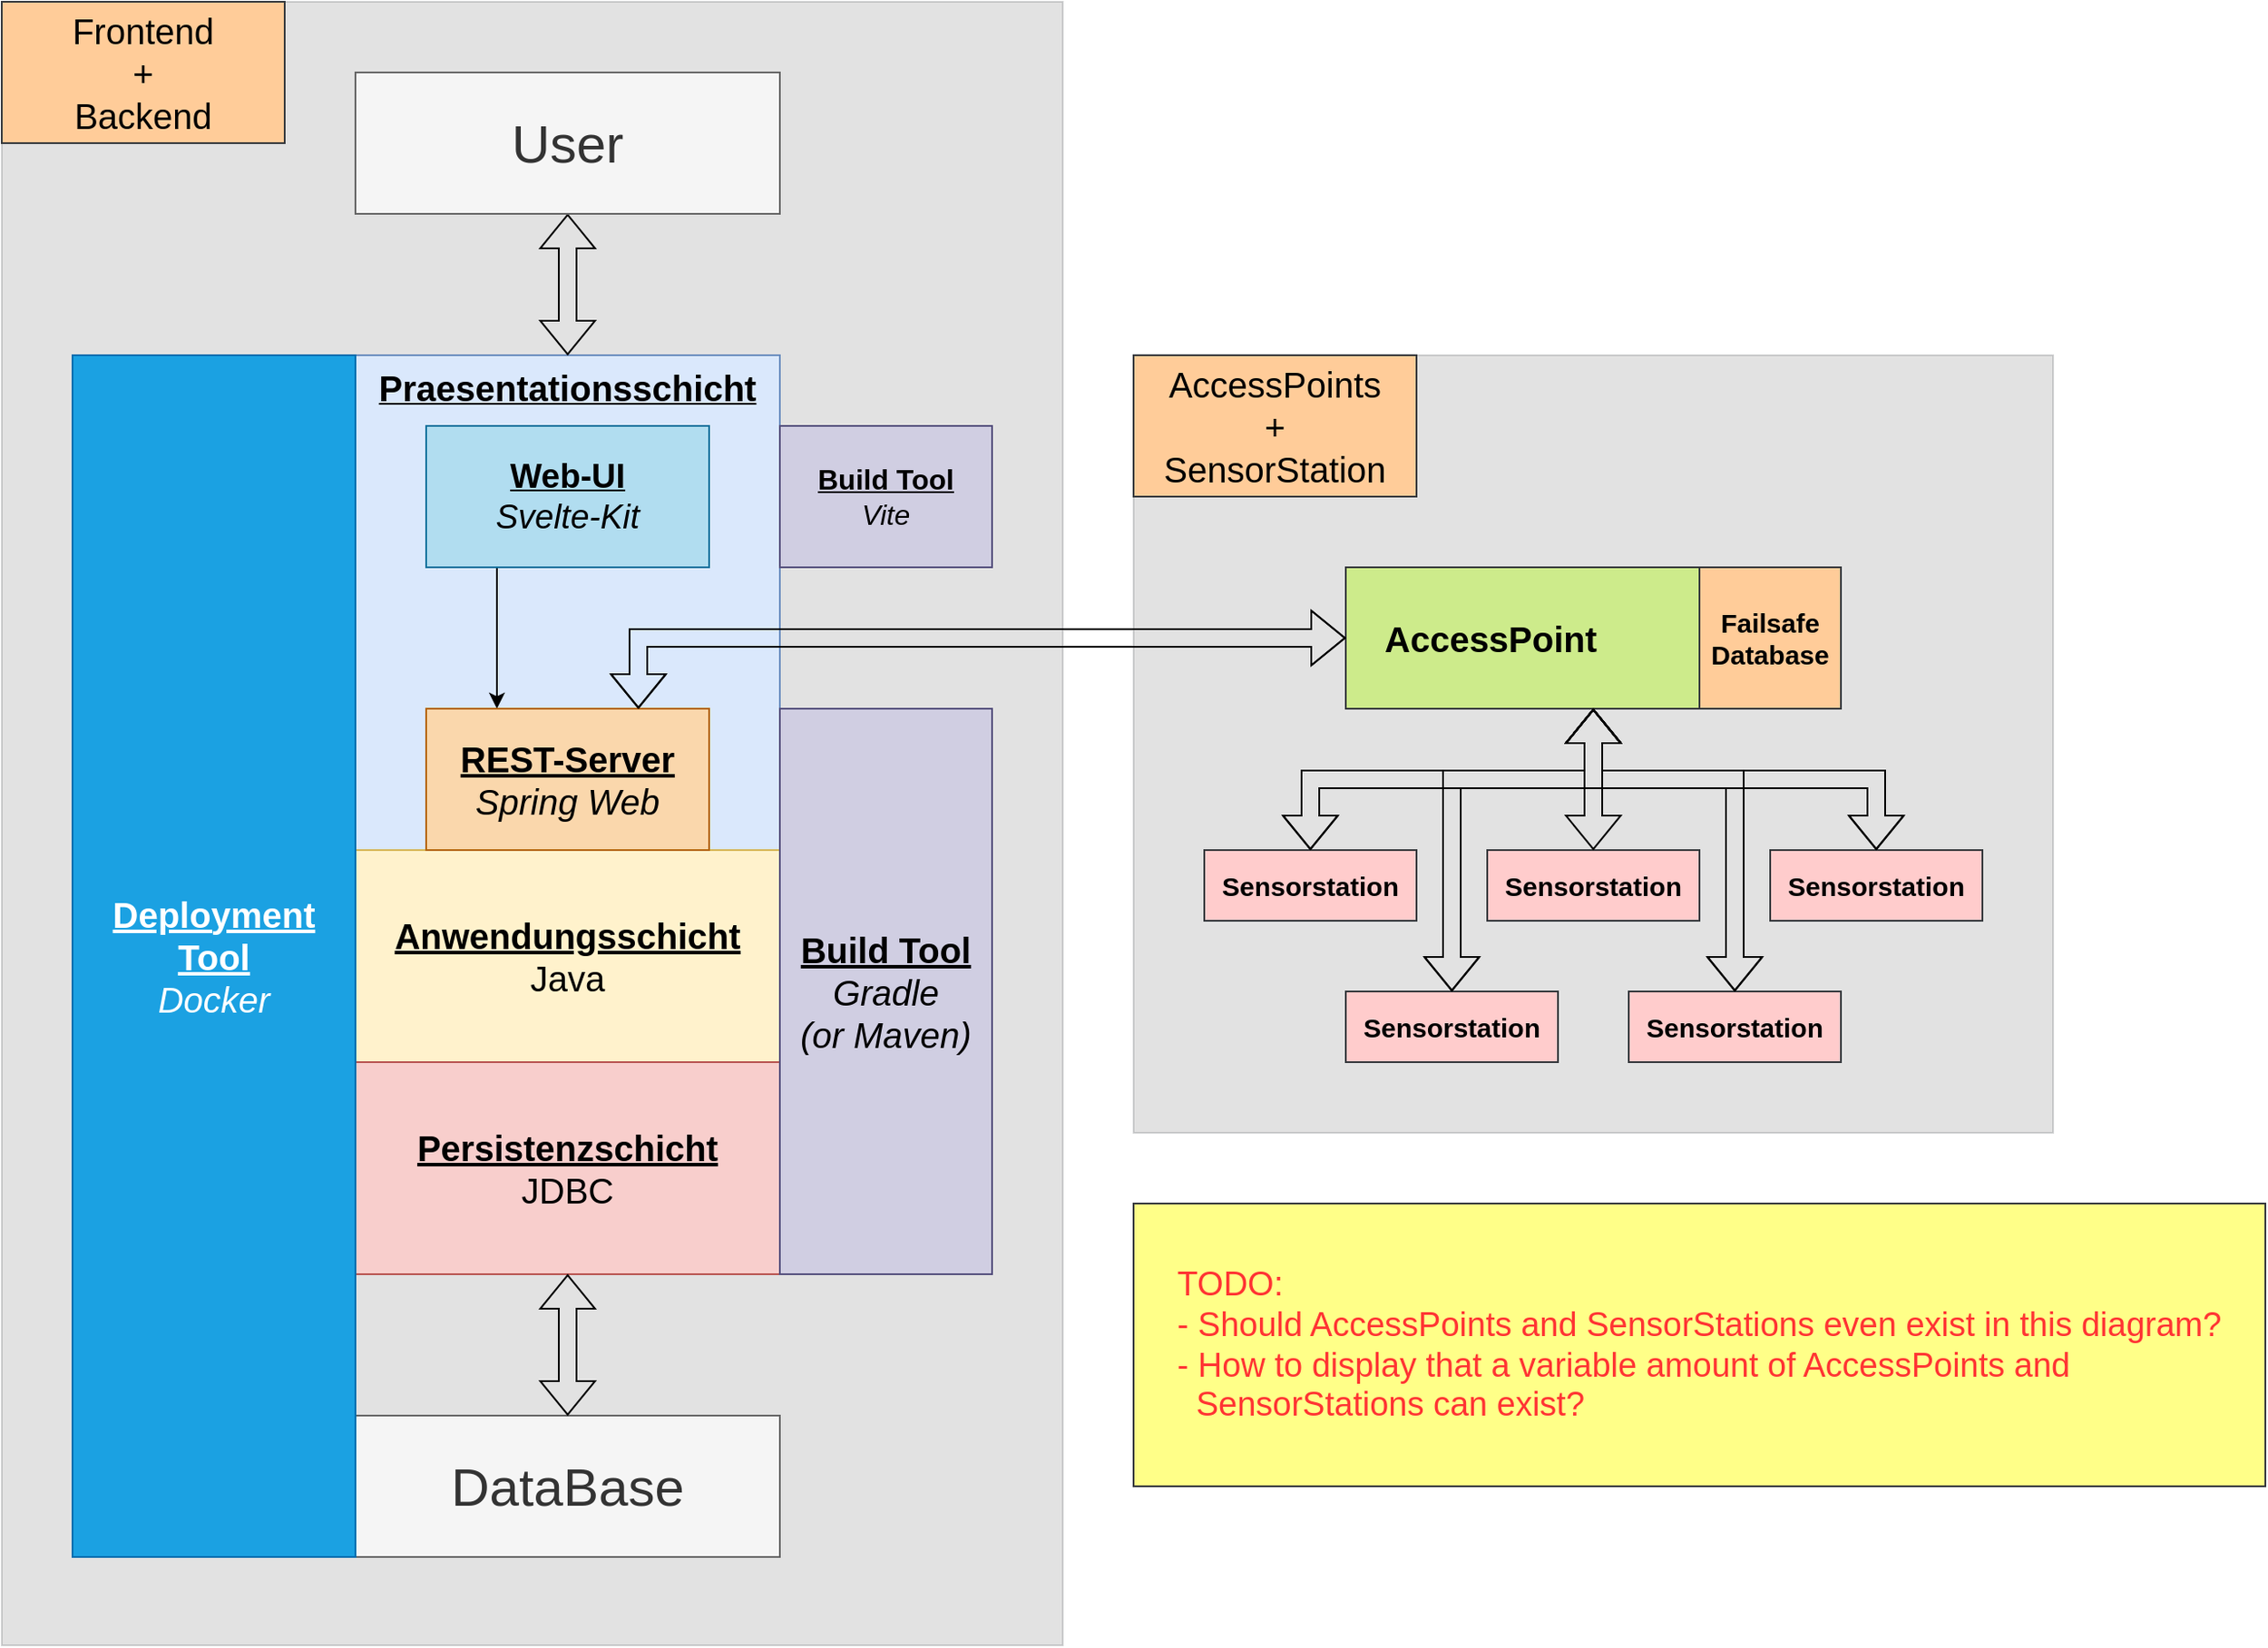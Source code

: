 <mxfile version="21.0.2" type="device"><diagram id="aYvVTPPIBEhbgz0ENbe5" name="Page-1"><mxGraphModel dx="1687" dy="900" grid="1" gridSize="10" guides="1" tooltips="1" connect="1" arrows="1" fold="1" page="1" pageScale="1" pageWidth="827" pageHeight="1169" math="0" shadow="0"><root><mxCell id="0"/><mxCell id="1" parent="0"/><mxCell id="6tqrGLS2qLY5dr4OArqo-20" value="" style="rounded=0;whiteSpace=wrap;html=1;fillColor=#6E6E6E;movable=0;resizable=0;rotatable=0;deletable=0;editable=0;locked=1;connectable=0;strokeColor=#36393d;opacity=20;" vertex="1" parent="1"><mxGeometry x="680" y="240" width="520" height="440" as="geometry"/></mxCell><mxCell id="6tqrGLS2qLY5dr4OArqo-3" value="" style="rounded=0;whiteSpace=wrap;html=1;fillColor=#6E6E6E;movable=0;resizable=0;rotatable=0;deletable=0;editable=0;locked=1;connectable=0;strokeColor=#36393d;opacity=20;" vertex="1" parent="1"><mxGeometry x="40" y="40" width="600" height="930" as="geometry"/></mxCell><mxCell id="dcsKU4jN1webzBw2flfZ-1" value="&lt;b&gt;&lt;u&gt;&lt;font style=&quot;font-size: 20px;&quot;&gt;Praesentationsschicht&lt;/font&gt;&lt;/u&gt;&lt;/b&gt;" style="rounded=0;whiteSpace=wrap;html=1;fillColor=#dae8fc;strokeColor=#6c8ebf;verticalAlign=top;movable=0;resizable=0;rotatable=0;deletable=0;editable=0;locked=1;connectable=0;" parent="1" vertex="1"><mxGeometry x="240" y="240" width="240" height="280" as="geometry"/></mxCell><mxCell id="dcsKU4jN1webzBw2flfZ-2" value="&lt;font style=&quot;font-size: 20px;&quot;&gt;&lt;b&gt;&lt;u&gt;Anwendungsschicht&lt;/u&gt;&lt;/b&gt;&lt;br&gt;Java&lt;/font&gt;" style="rounded=0;whiteSpace=wrap;html=1;fillColor=#fff2cc;strokeColor=#d6b656;movable=0;resizable=0;rotatable=0;deletable=0;editable=0;locked=1;connectable=0;" parent="1" vertex="1"><mxGeometry x="240" y="520" width="240" height="120" as="geometry"/></mxCell><mxCell id="dcsKU4jN1webzBw2flfZ-3" value="&lt;font style=&quot;font-size: 20px;&quot;&gt;&lt;b&gt;&lt;u&gt;Persistenzschicht&lt;/u&gt;&lt;/b&gt;&lt;br&gt;JDBC&lt;/font&gt;" style="rounded=0;whiteSpace=wrap;html=1;fillColor=#f8cecc;strokeColor=#b85450;movable=0;resizable=0;rotatable=0;deletable=0;editable=0;locked=1;connectable=0;" parent="1" vertex="1"><mxGeometry x="240" y="640" width="240" height="120" as="geometry"/></mxCell><mxCell id="iramuleV5LA8ADWcDIde-3" style="edgeStyle=orthogonalEdgeStyle;rounded=0;orthogonalLoop=1;jettySize=auto;html=1;entryX=0.25;entryY=0;entryDx=0;entryDy=0;movable=0;resizable=0;rotatable=0;deletable=0;editable=0;locked=1;connectable=0;exitX=0.25;exitY=1;exitDx=0;exitDy=0;" parent="1" source="AWPs1Cw4IwhHMQNMjW0Z-1" edge="1" target="iramuleV5LA8ADWcDIde-8"><mxGeometry relative="1" as="geometry"><mxPoint x="360" y="400.0" as="targetPoint"/><Array as="points"/></mxGeometry></mxCell><mxCell id="AWPs1Cw4IwhHMQNMjW0Z-1" value="&lt;font style=&quot;font-size: 19px;&quot;&gt;&lt;b&gt;&lt;u&gt;Web-UI&lt;/u&gt;&lt;/b&gt;&lt;br&gt;&lt;i&gt;Svelte-Kit&lt;/i&gt;&lt;/font&gt;" style="rounded=0;whiteSpace=wrap;html=1;labelBackgroundColor=none;fontSize=11;fillColor=#b1ddf0;strokeColor=#10739e;movable=0;resizable=0;rotatable=0;deletable=0;editable=0;locked=1;connectable=0;" parent="1" vertex="1"><mxGeometry x="280" y="280" width="160" height="80" as="geometry"/></mxCell><mxCell id="AWPs1Cw4IwhHMQNMjW0Z-2" value="&lt;font style=&quot;font-size: 20px;&quot;&gt;&lt;b&gt;&lt;u&gt;Build Tool&lt;/u&gt;&lt;/b&gt;&lt;br&gt;&lt;i&gt;Gradle&lt;br&gt;(or Maven)&lt;br&gt;&lt;/i&gt;&lt;/font&gt;" style="rounded=0;whiteSpace=wrap;html=1;labelBackgroundColor=none;fillColor=#d0cee2;strokeColor=#56517e;movable=0;resizable=0;rotatable=0;deletable=0;editable=0;locked=1;connectable=0;" parent="1" vertex="1"><mxGeometry x="480" y="440" width="120" height="320" as="geometry"/></mxCell><mxCell id="iramuleV5LA8ADWcDIde-8" value="&lt;b&gt;&lt;u&gt;REST-Server&lt;/u&gt;&lt;/b&gt;&lt;br&gt;&lt;i&gt;Spring Web&lt;/i&gt;" style="rounded=0;whiteSpace=wrap;html=1;fontSize=20;fillColor=#fad7ac;strokeColor=#b46504;movable=0;resizable=0;rotatable=0;deletable=0;editable=0;locked=1;connectable=0;" parent="1" vertex="1"><mxGeometry x="280" y="440" width="160" height="80" as="geometry"/></mxCell><mxCell id="61dseHiu8m7e6Xkxv_re-1" value="" style="shape=flexArrow;endArrow=classic;startArrow=classic;html=1;rounded=0;entryX=0.5;entryY=1;entryDx=0;entryDy=0;movable=0;resizable=0;rotatable=0;deletable=0;editable=0;locked=1;connectable=0;" parent="1" source="dcsKU4jN1webzBw2flfZ-1" edge="1" target="61dseHiu8m7e6Xkxv_re-2"><mxGeometry width="100" height="100" relative="1" as="geometry"><mxPoint x="560" y="440" as="sourcePoint"/><mxPoint x="360" y="160" as="targetPoint"/></mxGeometry></mxCell><mxCell id="61dseHiu8m7e6Xkxv_re-2" value="&lt;font style=&quot;font-size: 30px;&quot;&gt;User&lt;/font&gt;" style="rounded=0;whiteSpace=wrap;html=1;fillColor=#f5f5f5;fontColor=#333333;strokeColor=#666666;movable=0;resizable=0;rotatable=0;deletable=0;editable=0;locked=1;connectable=0;" parent="1" vertex="1"><mxGeometry x="240" y="80" width="240" height="80" as="geometry"/></mxCell><mxCell id="61dseHiu8m7e6Xkxv_re-3" value="&lt;font style=&quot;font-size: 30px;&quot;&gt;DataBase&lt;/font&gt;" style="rounded=0;whiteSpace=wrap;html=1;fillColor=#f5f5f5;fontColor=#333333;strokeColor=#666666;movable=0;resizable=0;rotatable=0;deletable=0;editable=0;locked=1;connectable=0;" parent="1" vertex="1"><mxGeometry x="240" y="840" width="240" height="80" as="geometry"/></mxCell><mxCell id="61dseHiu8m7e6Xkxv_re-5" value="" style="shape=flexArrow;endArrow=classic;startArrow=classic;html=1;rounded=0;movable=0;resizable=0;rotatable=0;deletable=0;editable=0;locked=1;connectable=0;exitX=0.5;exitY=0;exitDx=0;exitDy=0;entryX=0.5;entryY=1;entryDx=0;entryDy=0;" parent="1" edge="1" target="dcsKU4jN1webzBw2flfZ-3" source="61dseHiu8m7e6Xkxv_re-3"><mxGeometry width="100" height="100" relative="1" as="geometry"><mxPoint x="360" y="800" as="sourcePoint"/><mxPoint x="360" y="720.0" as="targetPoint"/></mxGeometry></mxCell><mxCell id="6tqrGLS2qLY5dr4OArqo-1" value="&lt;font style=&quot;font-size: 20px;&quot;&gt;&lt;u style=&quot;font-weight: bold;&quot;&gt;Deployment Tool&lt;/u&gt;&lt;br&gt;&lt;i&gt;Docker&lt;/i&gt;&lt;/font&gt;" style="rounded=0;whiteSpace=wrap;html=1;fillColor=#1ba1e2;strokeColor=#006EAF;fontColor=#ffffff;movable=0;resizable=0;rotatable=0;deletable=0;editable=0;locked=1;connectable=0;" vertex="1" parent="1"><mxGeometry x="80" y="240" width="160" height="680" as="geometry"/></mxCell><mxCell id="6tqrGLS2qLY5dr4OArqo-2" value="&lt;font style=&quot;font-size: 16px;&quot;&gt;&lt;b&gt;&lt;u&gt;Build Tool&lt;/u&gt;&lt;/b&gt;&lt;br&gt;&lt;i&gt;Vite&lt;br&gt;&lt;/i&gt;&lt;/font&gt;" style="rounded=0;whiteSpace=wrap;html=1;labelBackgroundColor=none;fillColor=#d0cee2;strokeColor=#56517e;movable=0;resizable=0;rotatable=0;deletable=0;editable=0;locked=1;connectable=0;" vertex="1" parent="1"><mxGeometry x="480" y="280" width="120" height="80" as="geometry"/></mxCell><mxCell id="6tqrGLS2qLY5dr4OArqo-4" value="&lt;font style=&quot;font-size: 20px;&quot;&gt;Frontend&lt;br&gt;+ &lt;br&gt;Backend&lt;/font&gt;" style="text;html=1;strokeColor=#36393d;fillColor=#ffcc99;align=center;verticalAlign=middle;whiteSpace=wrap;rounded=0;movable=0;resizable=0;rotatable=0;deletable=0;editable=0;locked=1;connectable=0;" vertex="1" parent="1"><mxGeometry x="40" y="40" width="160" height="80" as="geometry"/></mxCell><mxCell id="6tqrGLS2qLY5dr4OArqo-6" value="&lt;b&gt;&lt;font style=&quot;font-size: 20px;&quot;&gt;AccessPoint&lt;/font&gt;&lt;/b&gt;" style="rounded=0;whiteSpace=wrap;html=1;fillColor=#cdeb8b;strokeColor=#36393d;horizontal=1;verticalAlign=middle;align=left;spacingLeft=20;movable=0;resizable=0;rotatable=0;deletable=0;editable=0;locked=1;connectable=0;" vertex="1" parent="1"><mxGeometry x="800" y="360" width="280" height="80" as="geometry"/></mxCell><mxCell id="6tqrGLS2qLY5dr4OArqo-7" value="" style="shape=flexArrow;endArrow=classic;startArrow=classic;html=1;rounded=0;entryX=0;entryY=0.5;entryDx=0;entryDy=0;exitX=0.75;exitY=0;exitDx=0;exitDy=0;movable=0;resizable=0;rotatable=0;deletable=0;editable=0;locked=1;connectable=0;" edge="1" parent="1" source="iramuleV5LA8ADWcDIde-8" target="6tqrGLS2qLY5dr4OArqo-6"><mxGeometry width="100" height="100" relative="1" as="geometry"><mxPoint x="590" y="580" as="sourcePoint"/><mxPoint x="690" y="480" as="targetPoint"/><Array as="points"><mxPoint x="400" y="400"/></Array></mxGeometry></mxCell><mxCell id="6tqrGLS2qLY5dr4OArqo-8" value="&lt;b&gt;&lt;font style=&quot;font-size: 15px;&quot;&gt;Sensorstation&lt;/font&gt;&lt;/b&gt;" style="rounded=0;whiteSpace=wrap;html=1;fillColor=#ffcccc;strokeColor=#36393d;movable=0;resizable=0;rotatable=0;deletable=0;editable=0;locked=1;connectable=0;" vertex="1" parent="1"><mxGeometry x="720" y="520" width="120" height="40" as="geometry"/></mxCell><mxCell id="6tqrGLS2qLY5dr4OArqo-9" value="&lt;b&gt;&lt;font style=&quot;font-size: 15px;&quot;&gt;Sensorstation&lt;/font&gt;&lt;/b&gt;" style="rounded=0;whiteSpace=wrap;html=1;fillColor=#ffcccc;strokeColor=#36393d;movable=0;resizable=0;rotatable=0;deletable=0;editable=0;locked=1;connectable=0;" vertex="1" parent="1"><mxGeometry x="800" y="600" width="120" height="40" as="geometry"/></mxCell><mxCell id="6tqrGLS2qLY5dr4OArqo-10" value="&lt;b&gt;&lt;font style=&quot;font-size: 15px;&quot;&gt;Sensorstation&lt;/font&gt;&lt;/b&gt;" style="rounded=0;whiteSpace=wrap;html=1;fillColor=#ffcccc;strokeColor=#36393d;movable=0;resizable=0;rotatable=0;deletable=0;editable=0;locked=1;connectable=0;" vertex="1" parent="1"><mxGeometry x="880" y="520" width="120" height="40" as="geometry"/></mxCell><mxCell id="6tqrGLS2qLY5dr4OArqo-11" value="&lt;b&gt;&lt;font style=&quot;font-size: 15px;&quot;&gt;Sensorstation&lt;/font&gt;&lt;/b&gt;" style="rounded=0;whiteSpace=wrap;html=1;fillColor=#ffcccc;strokeColor=#36393d;movable=0;resizable=0;rotatable=0;deletable=0;editable=0;locked=1;connectable=0;" vertex="1" parent="1"><mxGeometry x="960" y="600" width="120" height="40" as="geometry"/></mxCell><mxCell id="6tqrGLS2qLY5dr4OArqo-12" value="&lt;b&gt;&lt;font style=&quot;font-size: 15px;&quot;&gt;Sensorstation&lt;/font&gt;&lt;/b&gt;" style="rounded=0;whiteSpace=wrap;html=1;fillColor=#ffcccc;strokeColor=#36393d;movable=0;resizable=0;rotatable=0;deletable=0;editable=0;locked=1;connectable=0;" vertex="1" parent="1"><mxGeometry x="1040" y="520" width="120" height="40" as="geometry"/></mxCell><mxCell id="6tqrGLS2qLY5dr4OArqo-13" value="" style="shape=flexArrow;endArrow=classic;startArrow=classic;html=1;rounded=0;exitX=0.5;exitY=0;exitDx=0;exitDy=0;entryX=0.5;entryY=1;entryDx=0;entryDy=0;movable=0;resizable=0;rotatable=0;deletable=0;editable=0;locked=1;connectable=0;" edge="1" parent="1" source="6tqrGLS2qLY5dr4OArqo-10" target="6tqrGLS2qLY5dr4OArqo-6"><mxGeometry width="100" height="100" relative="1" as="geometry"><mxPoint x="1010" y="600" as="sourcePoint"/><mxPoint x="1110" y="500" as="targetPoint"/></mxGeometry></mxCell><mxCell id="6tqrGLS2qLY5dr4OArqo-14" value="" style="shape=flexArrow;endArrow=classic;startArrow=classic;html=1;rounded=0;exitX=0.5;exitY=0;exitDx=0;exitDy=0;entryX=0.5;entryY=1;entryDx=0;entryDy=0;movable=0;resizable=0;rotatable=0;deletable=0;editable=0;locked=1;connectable=0;" edge="1" parent="1" source="6tqrGLS2qLY5dr4OArqo-8" target="6tqrGLS2qLY5dr4OArqo-6"><mxGeometry width="100" height="100" relative="1" as="geometry"><mxPoint x="950" y="530" as="sourcePoint"/><mxPoint x="950" y="450" as="targetPoint"/><Array as="points"><mxPoint x="780" y="480"/><mxPoint x="940" y="480"/></Array></mxGeometry></mxCell><mxCell id="6tqrGLS2qLY5dr4OArqo-15" value="" style="shape=flexArrow;endArrow=classic;startArrow=classic;html=1;rounded=0;exitX=0.5;exitY=0;exitDx=0;exitDy=0;entryX=0.5;entryY=1;entryDx=0;entryDy=0;movable=0;resizable=0;rotatable=0;deletable=0;editable=0;locked=1;connectable=0;" edge="1" parent="1" source="6tqrGLS2qLY5dr4OArqo-9" target="6tqrGLS2qLY5dr4OArqo-6"><mxGeometry width="100" height="100" relative="1" as="geometry"><mxPoint x="790" y="530" as="sourcePoint"/><mxPoint x="950" y="450" as="targetPoint"/><Array as="points"><mxPoint x="860" y="480"/><mxPoint x="940" y="480"/></Array></mxGeometry></mxCell><mxCell id="6tqrGLS2qLY5dr4OArqo-16" value="" style="shape=flexArrow;endArrow=classic;startArrow=classic;html=1;rounded=0;exitX=0.5;exitY=0;exitDx=0;exitDy=0;entryX=0.5;entryY=1;entryDx=0;entryDy=0;movable=0;resizable=0;rotatable=0;deletable=0;editable=0;locked=1;connectable=0;" edge="1" parent="1" source="6tqrGLS2qLY5dr4OArqo-11" target="6tqrGLS2qLY5dr4OArqo-6"><mxGeometry width="100" height="100" relative="1" as="geometry"><mxPoint x="870" y="610" as="sourcePoint"/><mxPoint x="950" y="450" as="targetPoint"/><Array as="points"><mxPoint x="1020" y="480"/><mxPoint x="940" y="480"/></Array></mxGeometry></mxCell><mxCell id="6tqrGLS2qLY5dr4OArqo-17" value="" style="shape=flexArrow;endArrow=classic;startArrow=classic;html=1;rounded=0;entryX=0.5;entryY=1;entryDx=0;entryDy=0;movable=0;resizable=0;rotatable=0;deletable=0;editable=0;locked=1;connectable=0;" edge="1" parent="1" source="6tqrGLS2qLY5dr4OArqo-12" target="6tqrGLS2qLY5dr4OArqo-6"><mxGeometry width="100" height="100" relative="1" as="geometry"><mxPoint x="1030" y="610" as="sourcePoint"/><mxPoint x="950" y="450" as="targetPoint"/><Array as="points"><mxPoint x="1100" y="480"/><mxPoint x="940" y="480"/></Array></mxGeometry></mxCell><mxCell id="6tqrGLS2qLY5dr4OArqo-18" value="&lt;b&gt;&lt;font style=&quot;font-size: 15px;&quot;&gt;Failsafe Database&lt;/font&gt;&lt;/b&gt;" style="rounded=0;whiteSpace=wrap;html=1;fillColor=#ffcc99;strokeColor=#36393d;movable=0;resizable=0;rotatable=0;deletable=0;editable=0;locked=1;connectable=0;" vertex="1" parent="1"><mxGeometry x="1000" y="360" width="80" height="80" as="geometry"/></mxCell><mxCell id="6tqrGLS2qLY5dr4OArqo-19" value="&lt;font style=&quot;font-size: 20px;&quot;&gt;AccessPoints&lt;br&gt;+&lt;br&gt;SensorStation&lt;/font&gt;" style="text;html=1;strokeColor=#36393d;fillColor=#ffcc99;align=center;verticalAlign=middle;whiteSpace=wrap;rounded=0;movable=0;resizable=0;rotatable=0;deletable=0;editable=0;locked=1;connectable=0;" vertex="1" parent="1"><mxGeometry x="680" y="240" width="160" height="80" as="geometry"/></mxCell><mxCell id="6tqrGLS2qLY5dr4OArqo-23" value="&lt;div style=&quot;text-align: left;&quot;&gt;&lt;span style=&quot;font-size: 19px; color: rgb(255, 51, 51); background-color: initial;&quot;&gt;TODO:&amp;nbsp;&lt;/span&gt;&lt;/div&gt;&lt;font color=&quot;#ff3333&quot; style=&quot;font-size: 19px;&quot;&gt;&lt;div style=&quot;text-align: left;&quot;&gt;&lt;span style=&quot;background-color: initial;&quot;&gt;- Should AccessPoints and SensorStations even exist in this diagram?&lt;/span&gt;&lt;/div&gt;&lt;div style=&quot;text-align: left;&quot;&gt;&lt;span style=&quot;background-color: initial;&quot;&gt;- How to display that a variable amount of AccessPoints and&amp;nbsp;&lt;/span&gt;&lt;/div&gt;&lt;div style=&quot;text-align: left;&quot;&gt;&lt;span style=&quot;background-color: initial;&quot;&gt;&amp;nbsp; SensorStations can exist?&lt;/span&gt;&lt;/div&gt;&lt;/font&gt;" style="text;html=1;strokeColor=#36393d;fillColor=#ffff88;align=center;verticalAlign=middle;whiteSpace=wrap;rounded=0;" vertex="1" parent="1"><mxGeometry x="680" y="720" width="640" height="160" as="geometry"/></mxCell></root></mxGraphModel></diagram></mxfile>